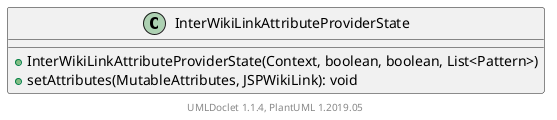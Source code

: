 @startuml

    class InterWikiLinkAttributeProviderState [[InterWikiLinkAttributeProviderState.html]] {
        +InterWikiLinkAttributeProviderState(Context, boolean, boolean, List<Pattern>)
        +setAttributes(MutableAttributes, JSPWikiLink): void
    }


    center footer UMLDoclet 1.1.4, PlantUML 1.2019.05
@enduml
